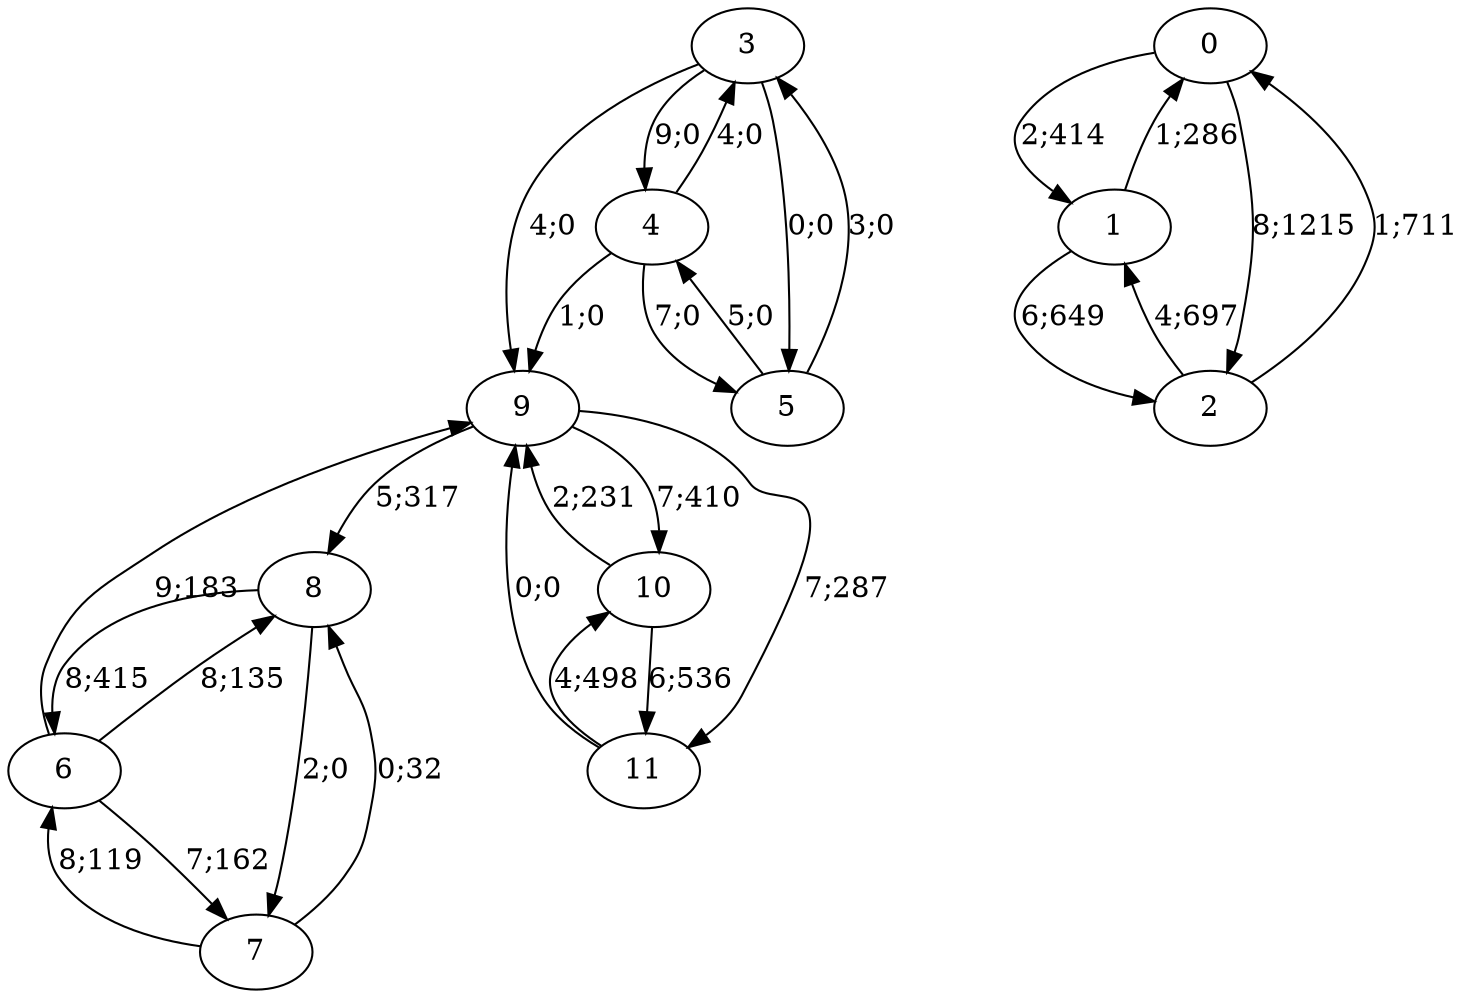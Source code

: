 digraph graph10171 {




















9 -> 8 [color=black,label="5;317"]
9 -> 10 [color=black,label="7;410"]
9 -> 11 [color=black,label="7;287"]


10 -> 9 [color=black,label="2;231"]
10 -> 11 [color=black,label="6;536"]


11 -> 9 [color=black,label="0;0"]
11 -> 10 [color=black,label="4;498"]














6 -> 9 [color=black,label="9;183"]
6 -> 7 [color=black,label="7;162"]
6 -> 8 [color=black,label="8;135"]


7 -> 6 [color=black,label="8;119"]
7 -> 8 [color=black,label="0;32"]


8 -> 6 [color=black,label="8;415"]
8 -> 7 [color=black,label="2;0"]














3 -> 9 [color=black,label="4;0"]
3 -> 4 [color=black,label="9;0"]
3 -> 5 [color=black,label="0;0"]


4 -> 9 [color=black,label="1;0"]
4 -> 3 [color=black,label="4;0"]
4 -> 5 [color=black,label="7;0"]


5 -> 3 [color=black,label="3;0"]
5 -> 4 [color=black,label="5;0"]














0 -> 1 [color=black,label="2;414"]
0 -> 2 [color=black,label="8;1215"]


1 -> 0 [color=black,label="1;286"]
1 -> 2 [color=black,label="6;649"]


2 -> 0 [color=black,label="1;711"]
2 -> 1 [color=black,label="4;697"]



















}
